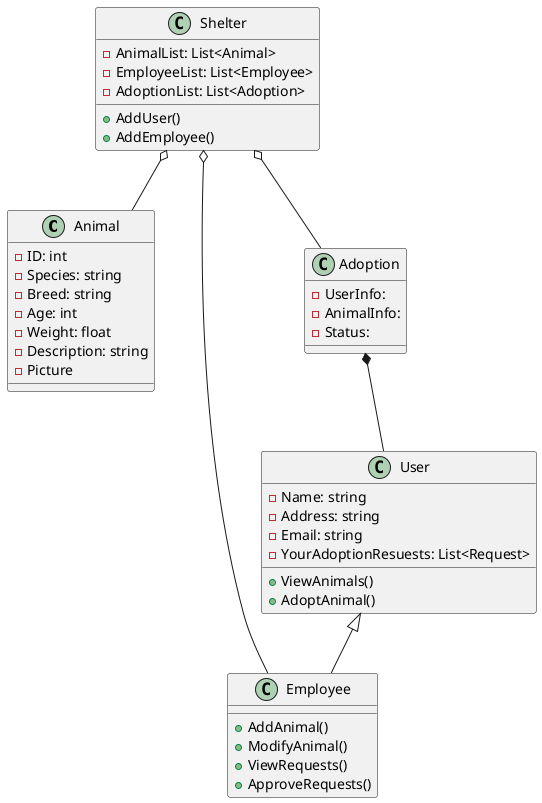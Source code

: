 @startuml
class Animal {
    - ID: int
    - Species: string
    - Breed: string
    - Age: int
    - Weight: float
    - Description: string
    - Picture
}

class User {
    - Name: string
    - Address: string
    - Email: string
    - YourAdoptionResuests: List<Request>
    + ViewAnimals()
    + AdoptAnimal()
}

class Employee {
    + AddAnimal()
    + ModifyAnimal()
    + ViewRequests()
    + ApproveRequests()
}

class Shelter {
    - AnimalList: List<Animal>
    - EmployeeList: List<Employee>
    - AdoptionList: List<Adoption>
    + AddUser()
    + AddEmployee()
}

class Adoption {
    - UserInfo:
    - AnimalInfo:
    - Status:
}


User <|-- Employee
Shelter o-- Animal
Shelter o-- Employee
Shelter o-- Adoption
Adoption *-- User

@enduml
